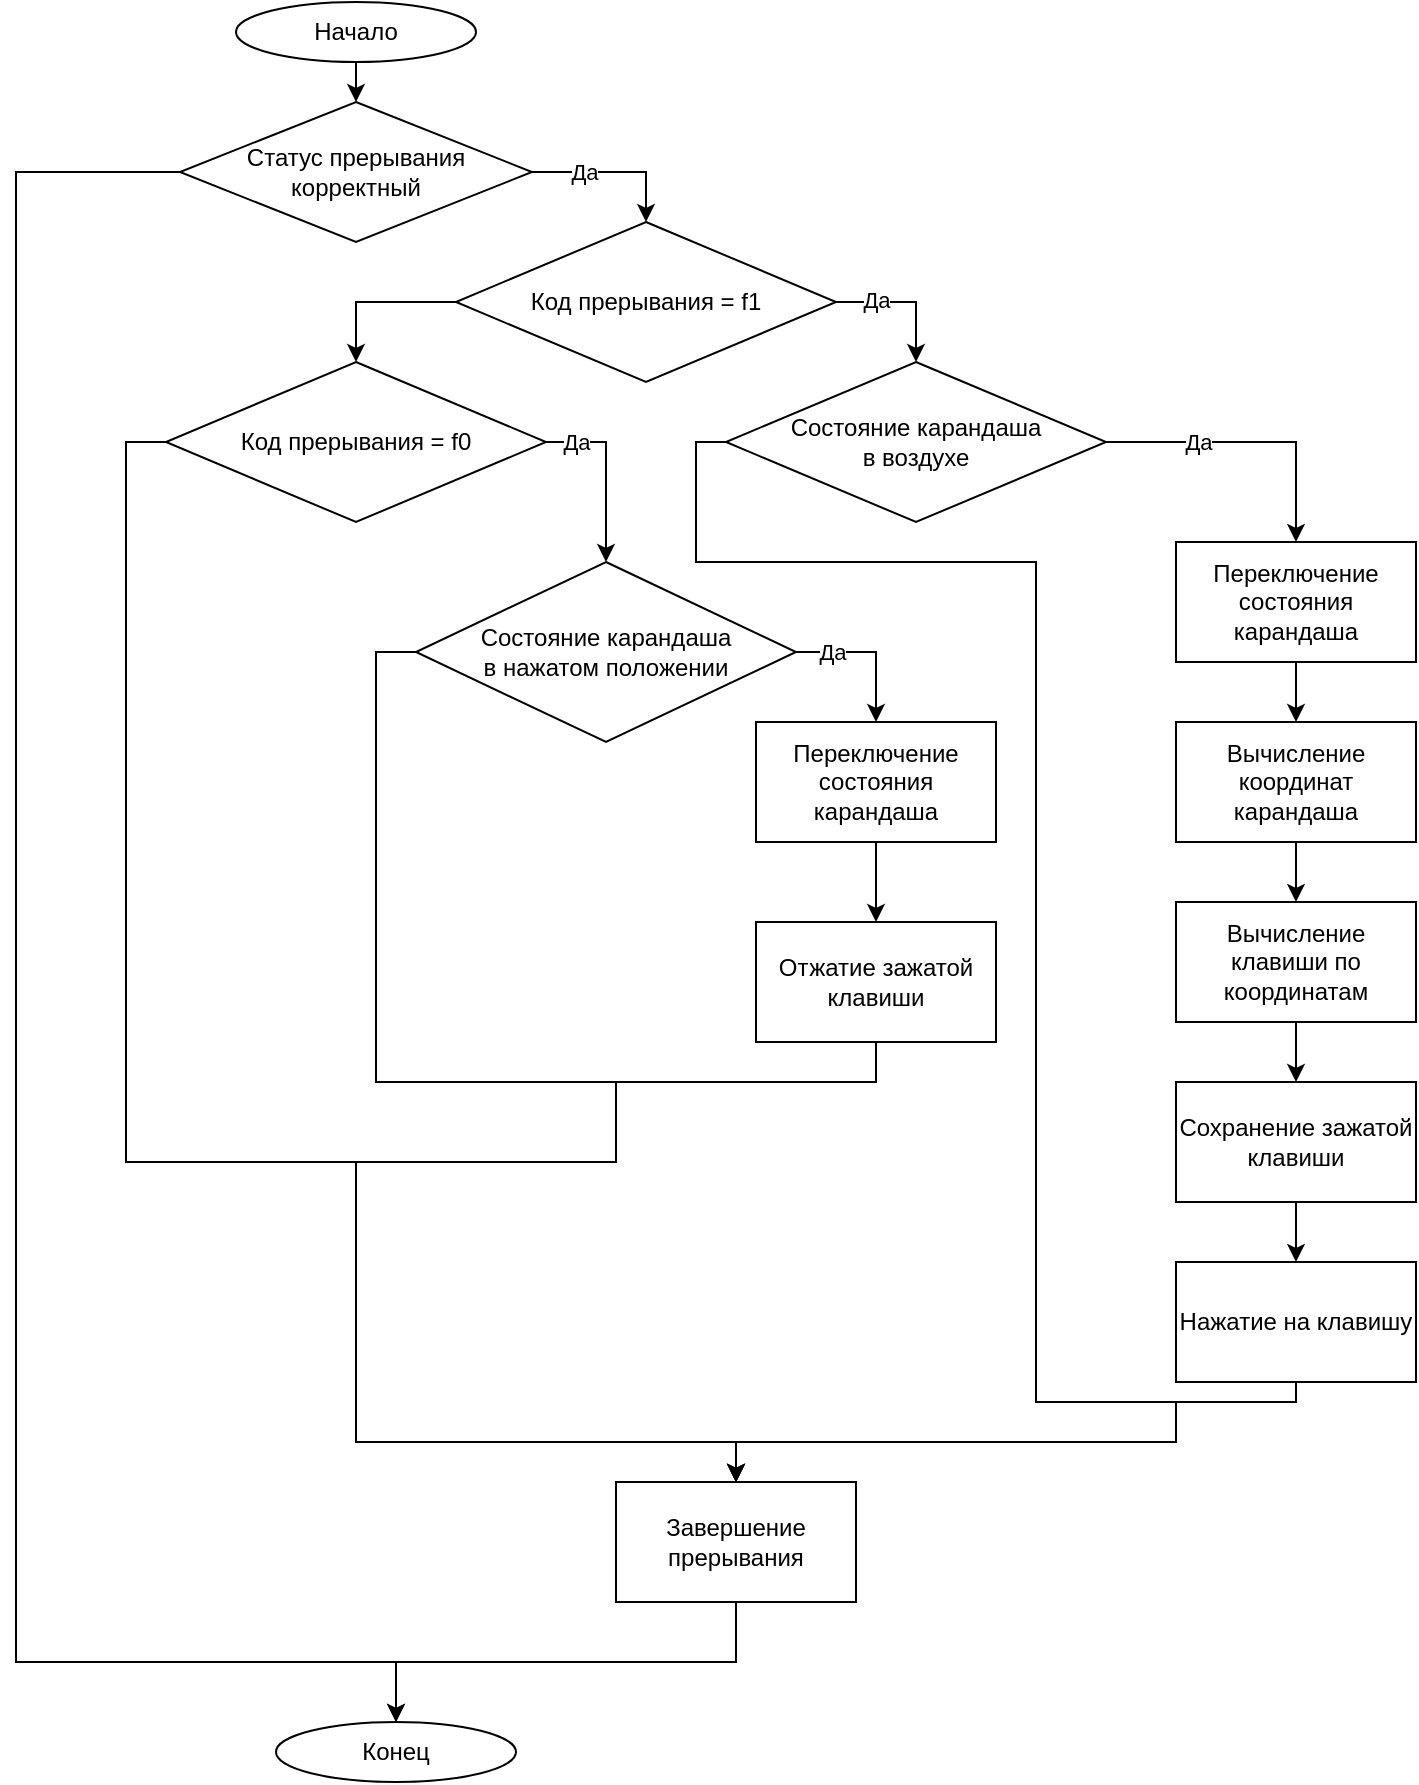 <mxfile version="13.10.9" type="device"><diagram id="ZzmrX2PpU5P2RgVv7-PA" name="Page-1"><mxGraphModel dx="1654" dy="920" grid="1" gridSize="10" guides="1" tooltips="1" connect="1" arrows="1" fold="1" page="1" pageScale="1" pageWidth="827" pageHeight="1169" math="0" shadow="0"><root><mxCell id="0"/><mxCell id="1" parent="0"/><mxCell id="vUM7CMTMGmcVoACTtoMx-16" style="edgeStyle=orthogonalEdgeStyle;rounded=0;orthogonalLoop=1;jettySize=auto;html=1;exitX=0.5;exitY=1;exitDx=0;exitDy=0;entryX=0.5;entryY=0;entryDx=0;entryDy=0;" edge="1" parent="1" source="vUM7CMTMGmcVoACTtoMx-1" target="vUM7CMTMGmcVoACTtoMx-2"><mxGeometry relative="1" as="geometry"/></mxCell><mxCell id="vUM7CMTMGmcVoACTtoMx-1" value="Начало" style="ellipse;whiteSpace=wrap;html=1;" vertex="1" parent="1"><mxGeometry x="340" y="20" width="120" height="30" as="geometry"/></mxCell><mxCell id="vUM7CMTMGmcVoACTtoMx-15" style="edgeStyle=orthogonalEdgeStyle;rounded=0;orthogonalLoop=1;jettySize=auto;html=1;exitX=1;exitY=0.5;exitDx=0;exitDy=0;entryX=0.5;entryY=0;entryDx=0;entryDy=0;" edge="1" parent="1" source="vUM7CMTMGmcVoACTtoMx-2" target="vUM7CMTMGmcVoACTtoMx-3"><mxGeometry relative="1" as="geometry"/></mxCell><mxCell id="vUM7CMTMGmcVoACTtoMx-35" value="Да" style="edgeLabel;html=1;align=center;verticalAlign=middle;resizable=0;points=[];" vertex="1" connectable="0" parent="vUM7CMTMGmcVoACTtoMx-15"><mxGeometry x="-0.366" y="-2" relative="1" as="geometry"><mxPoint y="-2" as="offset"/></mxGeometry></mxCell><mxCell id="vUM7CMTMGmcVoACTtoMx-33" style="edgeStyle=orthogonalEdgeStyle;rounded=0;orthogonalLoop=1;jettySize=auto;html=1;exitX=0;exitY=0.5;exitDx=0;exitDy=0;entryX=0.5;entryY=0;entryDx=0;entryDy=0;" edge="1" parent="1" source="vUM7CMTMGmcVoACTtoMx-2" target="vUM7CMTMGmcVoACTtoMx-31"><mxGeometry relative="1" as="geometry"><mxPoint x="430" y="980" as="targetPoint"/><Array as="points"><mxPoint x="230" y="105"/><mxPoint x="230" y="850"/><mxPoint x="420" y="850"/></Array></mxGeometry></mxCell><mxCell id="vUM7CMTMGmcVoACTtoMx-2" value="Статус прерывания корректный" style="rhombus;whiteSpace=wrap;html=1;" vertex="1" parent="1"><mxGeometry x="312" y="70" width="176" height="70" as="geometry"/></mxCell><mxCell id="vUM7CMTMGmcVoACTtoMx-17" style="edgeStyle=orthogonalEdgeStyle;rounded=0;orthogonalLoop=1;jettySize=auto;html=1;exitX=0;exitY=0.5;exitDx=0;exitDy=0;entryX=0.5;entryY=0;entryDx=0;entryDy=0;" edge="1" parent="1" source="vUM7CMTMGmcVoACTtoMx-3" target="vUM7CMTMGmcVoACTtoMx-4"><mxGeometry relative="1" as="geometry"/></mxCell><mxCell id="vUM7CMTMGmcVoACTtoMx-18" style="edgeStyle=orthogonalEdgeStyle;rounded=0;orthogonalLoop=1;jettySize=auto;html=1;exitX=1;exitY=0.5;exitDx=0;exitDy=0;entryX=0.5;entryY=0;entryDx=0;entryDy=0;" edge="1" parent="1" source="vUM7CMTMGmcVoACTtoMx-3" target="vUM7CMTMGmcVoACTtoMx-10"><mxGeometry relative="1" as="geometry"/></mxCell><mxCell id="vUM7CMTMGmcVoACTtoMx-37" value="Да" style="edgeLabel;html=1;align=center;verticalAlign=middle;resizable=0;points=[];" vertex="1" connectable="0" parent="vUM7CMTMGmcVoACTtoMx-18"><mxGeometry x="-0.444" y="1" relative="1" as="geometry"><mxPoint as="offset"/></mxGeometry></mxCell><mxCell id="vUM7CMTMGmcVoACTtoMx-3" value="Код прерывания = f1" style="rhombus;whiteSpace=wrap;html=1;" vertex="1" parent="1"><mxGeometry x="450" y="130" width="190" height="80" as="geometry"/></mxCell><mxCell id="vUM7CMTMGmcVoACTtoMx-28" style="edgeStyle=orthogonalEdgeStyle;rounded=0;orthogonalLoop=1;jettySize=auto;html=1;exitX=1;exitY=0.5;exitDx=0;exitDy=0;entryX=0.5;entryY=0;entryDx=0;entryDy=0;" edge="1" parent="1" source="vUM7CMTMGmcVoACTtoMx-4" target="vUM7CMTMGmcVoACTtoMx-11"><mxGeometry relative="1" as="geometry"/></mxCell><mxCell id="vUM7CMTMGmcVoACTtoMx-39" value="Да" style="edgeLabel;html=1;align=center;verticalAlign=middle;resizable=0;points=[];" vertex="1" connectable="0" parent="vUM7CMTMGmcVoACTtoMx-28"><mxGeometry x="-0.299" relative="1" as="geometry"><mxPoint x="-15.03" y="-1.72" as="offset"/></mxGeometry></mxCell><mxCell id="vUM7CMTMGmcVoACTtoMx-47" style="edgeStyle=orthogonalEdgeStyle;rounded=0;orthogonalLoop=1;jettySize=auto;html=1;exitX=0;exitY=0.5;exitDx=0;exitDy=0;entryX=0.5;entryY=0;entryDx=0;entryDy=0;" edge="1" parent="1" source="vUM7CMTMGmcVoACTtoMx-4" target="vUM7CMTMGmcVoACTtoMx-14"><mxGeometry relative="1" as="geometry"><Array as="points"><mxPoint x="285" y="240"/><mxPoint x="285" y="600"/><mxPoint x="400" y="600"/><mxPoint x="400" y="740"/><mxPoint x="590" y="740"/></Array></mxGeometry></mxCell><mxCell id="vUM7CMTMGmcVoACTtoMx-4" value="Код прерывания = f0" style="rhombus;whiteSpace=wrap;html=1;" vertex="1" parent="1"><mxGeometry x="305" y="200" width="190" height="80" as="geometry"/></mxCell><mxCell id="vUM7CMTMGmcVoACTtoMx-21" style="edgeStyle=orthogonalEdgeStyle;rounded=0;orthogonalLoop=1;jettySize=auto;html=1;exitX=0.5;exitY=1;exitDx=0;exitDy=0;entryX=0.5;entryY=0;entryDx=0;entryDy=0;" edge="1" parent="1" source="vUM7CMTMGmcVoACTtoMx-5" target="vUM7CMTMGmcVoACTtoMx-6"><mxGeometry relative="1" as="geometry"/></mxCell><mxCell id="vUM7CMTMGmcVoACTtoMx-5" value="Вычисление координат карандаша" style="rounded=0;whiteSpace=wrap;html=1;" vertex="1" parent="1"><mxGeometry x="810" y="380" width="120" height="60" as="geometry"/></mxCell><mxCell id="vUM7CMTMGmcVoACTtoMx-22" style="edgeStyle=orthogonalEdgeStyle;rounded=0;orthogonalLoop=1;jettySize=auto;html=1;exitX=0.5;exitY=1;exitDx=0;exitDy=0;entryX=0.5;entryY=0;entryDx=0;entryDy=0;" edge="1" parent="1" source="vUM7CMTMGmcVoACTtoMx-6" target="vUM7CMTMGmcVoACTtoMx-8"><mxGeometry relative="1" as="geometry"/></mxCell><mxCell id="vUM7CMTMGmcVoACTtoMx-6" value="Вычисление клавиши по координатам" style="rounded=0;whiteSpace=wrap;html=1;" vertex="1" parent="1"><mxGeometry x="810" y="470" width="120" height="60" as="geometry"/></mxCell><mxCell id="vUM7CMTMGmcVoACTtoMx-50" style="edgeStyle=orthogonalEdgeStyle;rounded=0;orthogonalLoop=1;jettySize=auto;html=1;exitX=0.5;exitY=1;exitDx=0;exitDy=0;entryX=0.5;entryY=0;entryDx=0;entryDy=0;" edge="1" parent="1" source="vUM7CMTMGmcVoACTtoMx-7" target="vUM7CMTMGmcVoACTtoMx-14"><mxGeometry relative="1" as="geometry"><Array as="points"><mxPoint x="870" y="720"/><mxPoint x="810" y="720"/><mxPoint x="810" y="740"/><mxPoint x="590" y="740"/></Array></mxGeometry></mxCell><mxCell id="vUM7CMTMGmcVoACTtoMx-7" value="Нажатие на клавишу" style="rounded=0;whiteSpace=wrap;html=1;" vertex="1" parent="1"><mxGeometry x="810" y="650" width="120" height="60" as="geometry"/></mxCell><mxCell id="vUM7CMTMGmcVoACTtoMx-23" style="edgeStyle=orthogonalEdgeStyle;rounded=0;orthogonalLoop=1;jettySize=auto;html=1;exitX=0.5;exitY=1;exitDx=0;exitDy=0;entryX=0.5;entryY=0;entryDx=0;entryDy=0;" edge="1" parent="1" source="vUM7CMTMGmcVoACTtoMx-8" target="vUM7CMTMGmcVoACTtoMx-7"><mxGeometry relative="1" as="geometry"/></mxCell><mxCell id="vUM7CMTMGmcVoACTtoMx-8" value="Сохранение зажатой клавиши" style="rounded=0;whiteSpace=wrap;html=1;" vertex="1" parent="1"><mxGeometry x="810" y="560" width="120" height="60" as="geometry"/></mxCell><mxCell id="vUM7CMTMGmcVoACTtoMx-20" style="edgeStyle=orthogonalEdgeStyle;rounded=0;orthogonalLoop=1;jettySize=auto;html=1;exitX=0.5;exitY=1;exitDx=0;exitDy=0;entryX=0.5;entryY=0;entryDx=0;entryDy=0;" edge="1" parent="1" source="vUM7CMTMGmcVoACTtoMx-9" target="vUM7CMTMGmcVoACTtoMx-5"><mxGeometry relative="1" as="geometry"/></mxCell><mxCell id="vUM7CMTMGmcVoACTtoMx-9" value="Переключение состояния карандаша" style="rounded=0;whiteSpace=wrap;html=1;" vertex="1" parent="1"><mxGeometry x="810" y="290" width="120" height="60" as="geometry"/></mxCell><mxCell id="vUM7CMTMGmcVoACTtoMx-19" style="edgeStyle=orthogonalEdgeStyle;rounded=0;orthogonalLoop=1;jettySize=auto;html=1;exitX=1;exitY=0.5;exitDx=0;exitDy=0;entryX=0.5;entryY=0;entryDx=0;entryDy=0;" edge="1" parent="1" source="vUM7CMTMGmcVoACTtoMx-10" target="vUM7CMTMGmcVoACTtoMx-9"><mxGeometry relative="1" as="geometry"/></mxCell><mxCell id="vUM7CMTMGmcVoACTtoMx-38" value="Да" style="edgeLabel;html=1;align=center;verticalAlign=middle;resizable=0;points=[];" vertex="1" connectable="0" parent="vUM7CMTMGmcVoACTtoMx-19"><mxGeometry x="-0.372" relative="1" as="geometry"><mxPoint as="offset"/></mxGeometry></mxCell><mxCell id="vUM7CMTMGmcVoACTtoMx-49" style="edgeStyle=orthogonalEdgeStyle;rounded=0;orthogonalLoop=1;jettySize=auto;html=1;exitX=0;exitY=0.5;exitDx=0;exitDy=0;entryX=0.5;entryY=0;entryDx=0;entryDy=0;" edge="1" parent="1" source="vUM7CMTMGmcVoACTtoMx-10" target="vUM7CMTMGmcVoACTtoMx-14"><mxGeometry relative="1" as="geometry"><Array as="points"><mxPoint x="570" y="240"/><mxPoint x="570" y="300"/><mxPoint x="740" y="300"/><mxPoint x="740" y="720"/><mxPoint x="810" y="720"/><mxPoint x="810" y="740"/><mxPoint x="590" y="740"/></Array></mxGeometry></mxCell><mxCell id="vUM7CMTMGmcVoACTtoMx-10" value="Состояние карандаша&lt;br&gt;в воздухе" style="rhombus;whiteSpace=wrap;html=1;" vertex="1" parent="1"><mxGeometry x="585" y="200" width="190" height="80" as="geometry"/></mxCell><mxCell id="vUM7CMTMGmcVoACTtoMx-27" style="edgeStyle=orthogonalEdgeStyle;rounded=0;orthogonalLoop=1;jettySize=auto;html=1;exitX=1;exitY=0.5;exitDx=0;exitDy=0;entryX=0.5;entryY=0;entryDx=0;entryDy=0;" edge="1" parent="1" source="vUM7CMTMGmcVoACTtoMx-11" target="vUM7CMTMGmcVoACTtoMx-12"><mxGeometry relative="1" as="geometry"/></mxCell><mxCell id="vUM7CMTMGmcVoACTtoMx-40" value="Да" style="edgeLabel;html=1;align=center;verticalAlign=middle;resizable=0;points=[];" vertex="1" connectable="0" parent="vUM7CMTMGmcVoACTtoMx-27"><mxGeometry x="-0.535" relative="1" as="geometry"><mxPoint as="offset"/></mxGeometry></mxCell><mxCell id="vUM7CMTMGmcVoACTtoMx-45" style="edgeStyle=orthogonalEdgeStyle;rounded=0;orthogonalLoop=1;jettySize=auto;html=1;exitX=0;exitY=0.5;exitDx=0;exitDy=0;entryX=0.5;entryY=0;entryDx=0;entryDy=0;" edge="1" parent="1" source="vUM7CMTMGmcVoACTtoMx-11" target="vUM7CMTMGmcVoACTtoMx-14"><mxGeometry relative="1" as="geometry"><Array as="points"><mxPoint x="410" y="345"/><mxPoint x="410" y="560"/><mxPoint x="530" y="560"/><mxPoint x="530" y="600"/><mxPoint x="400" y="600"/><mxPoint x="400" y="740"/><mxPoint x="590" y="740"/></Array></mxGeometry></mxCell><mxCell id="vUM7CMTMGmcVoACTtoMx-11" value="Состояние карандаша&lt;br&gt;в нажатом положении" style="rhombus;whiteSpace=wrap;html=1;" vertex="1" parent="1"><mxGeometry x="430" y="300" width="190" height="90" as="geometry"/></mxCell><mxCell id="vUM7CMTMGmcVoACTtoMx-26" style="edgeStyle=orthogonalEdgeStyle;rounded=0;orthogonalLoop=1;jettySize=auto;html=1;exitX=0.5;exitY=1;exitDx=0;exitDy=0;entryX=0.5;entryY=0;entryDx=0;entryDy=0;" edge="1" parent="1" source="vUM7CMTMGmcVoACTtoMx-12" target="vUM7CMTMGmcVoACTtoMx-13"><mxGeometry relative="1" as="geometry"/></mxCell><mxCell id="vUM7CMTMGmcVoACTtoMx-12" value="Переключение состояния карандаша" style="rounded=0;whiteSpace=wrap;html=1;" vertex="1" parent="1"><mxGeometry x="600" y="380" width="120" height="60" as="geometry"/></mxCell><mxCell id="vUM7CMTMGmcVoACTtoMx-46" style="edgeStyle=orthogonalEdgeStyle;rounded=0;orthogonalLoop=1;jettySize=auto;html=1;exitX=0.5;exitY=1;exitDx=0;exitDy=0;" edge="1" parent="1" source="vUM7CMTMGmcVoACTtoMx-13"><mxGeometry relative="1" as="geometry"><mxPoint x="590" y="760" as="targetPoint"/><Array as="points"><mxPoint x="660" y="560"/><mxPoint x="530" y="560"/><mxPoint x="530" y="600"/><mxPoint x="400" y="600"/><mxPoint x="400" y="740"/><mxPoint x="590" y="740"/></Array></mxGeometry></mxCell><mxCell id="vUM7CMTMGmcVoACTtoMx-13" value="Отжатие зажатой клавиши" style="rounded=0;whiteSpace=wrap;html=1;" vertex="1" parent="1"><mxGeometry x="600" y="480" width="120" height="60" as="geometry"/></mxCell><mxCell id="vUM7CMTMGmcVoACTtoMx-32" style="edgeStyle=orthogonalEdgeStyle;rounded=0;orthogonalLoop=1;jettySize=auto;html=1;exitX=0.5;exitY=1;exitDx=0;exitDy=0;entryX=0.5;entryY=0;entryDx=0;entryDy=0;" edge="1" parent="1" source="vUM7CMTMGmcVoACTtoMx-14" target="vUM7CMTMGmcVoACTtoMx-31"><mxGeometry relative="1" as="geometry"/></mxCell><mxCell id="vUM7CMTMGmcVoACTtoMx-14" value="Завершение прерывания" style="rounded=0;whiteSpace=wrap;html=1;" vertex="1" parent="1"><mxGeometry x="530" y="760" width="120" height="60" as="geometry"/></mxCell><mxCell id="vUM7CMTMGmcVoACTtoMx-31" value="Конец" style="ellipse;whiteSpace=wrap;html=1;" vertex="1" parent="1"><mxGeometry x="360" y="880" width="120" height="30" as="geometry"/></mxCell></root></mxGraphModel></diagram></mxfile>